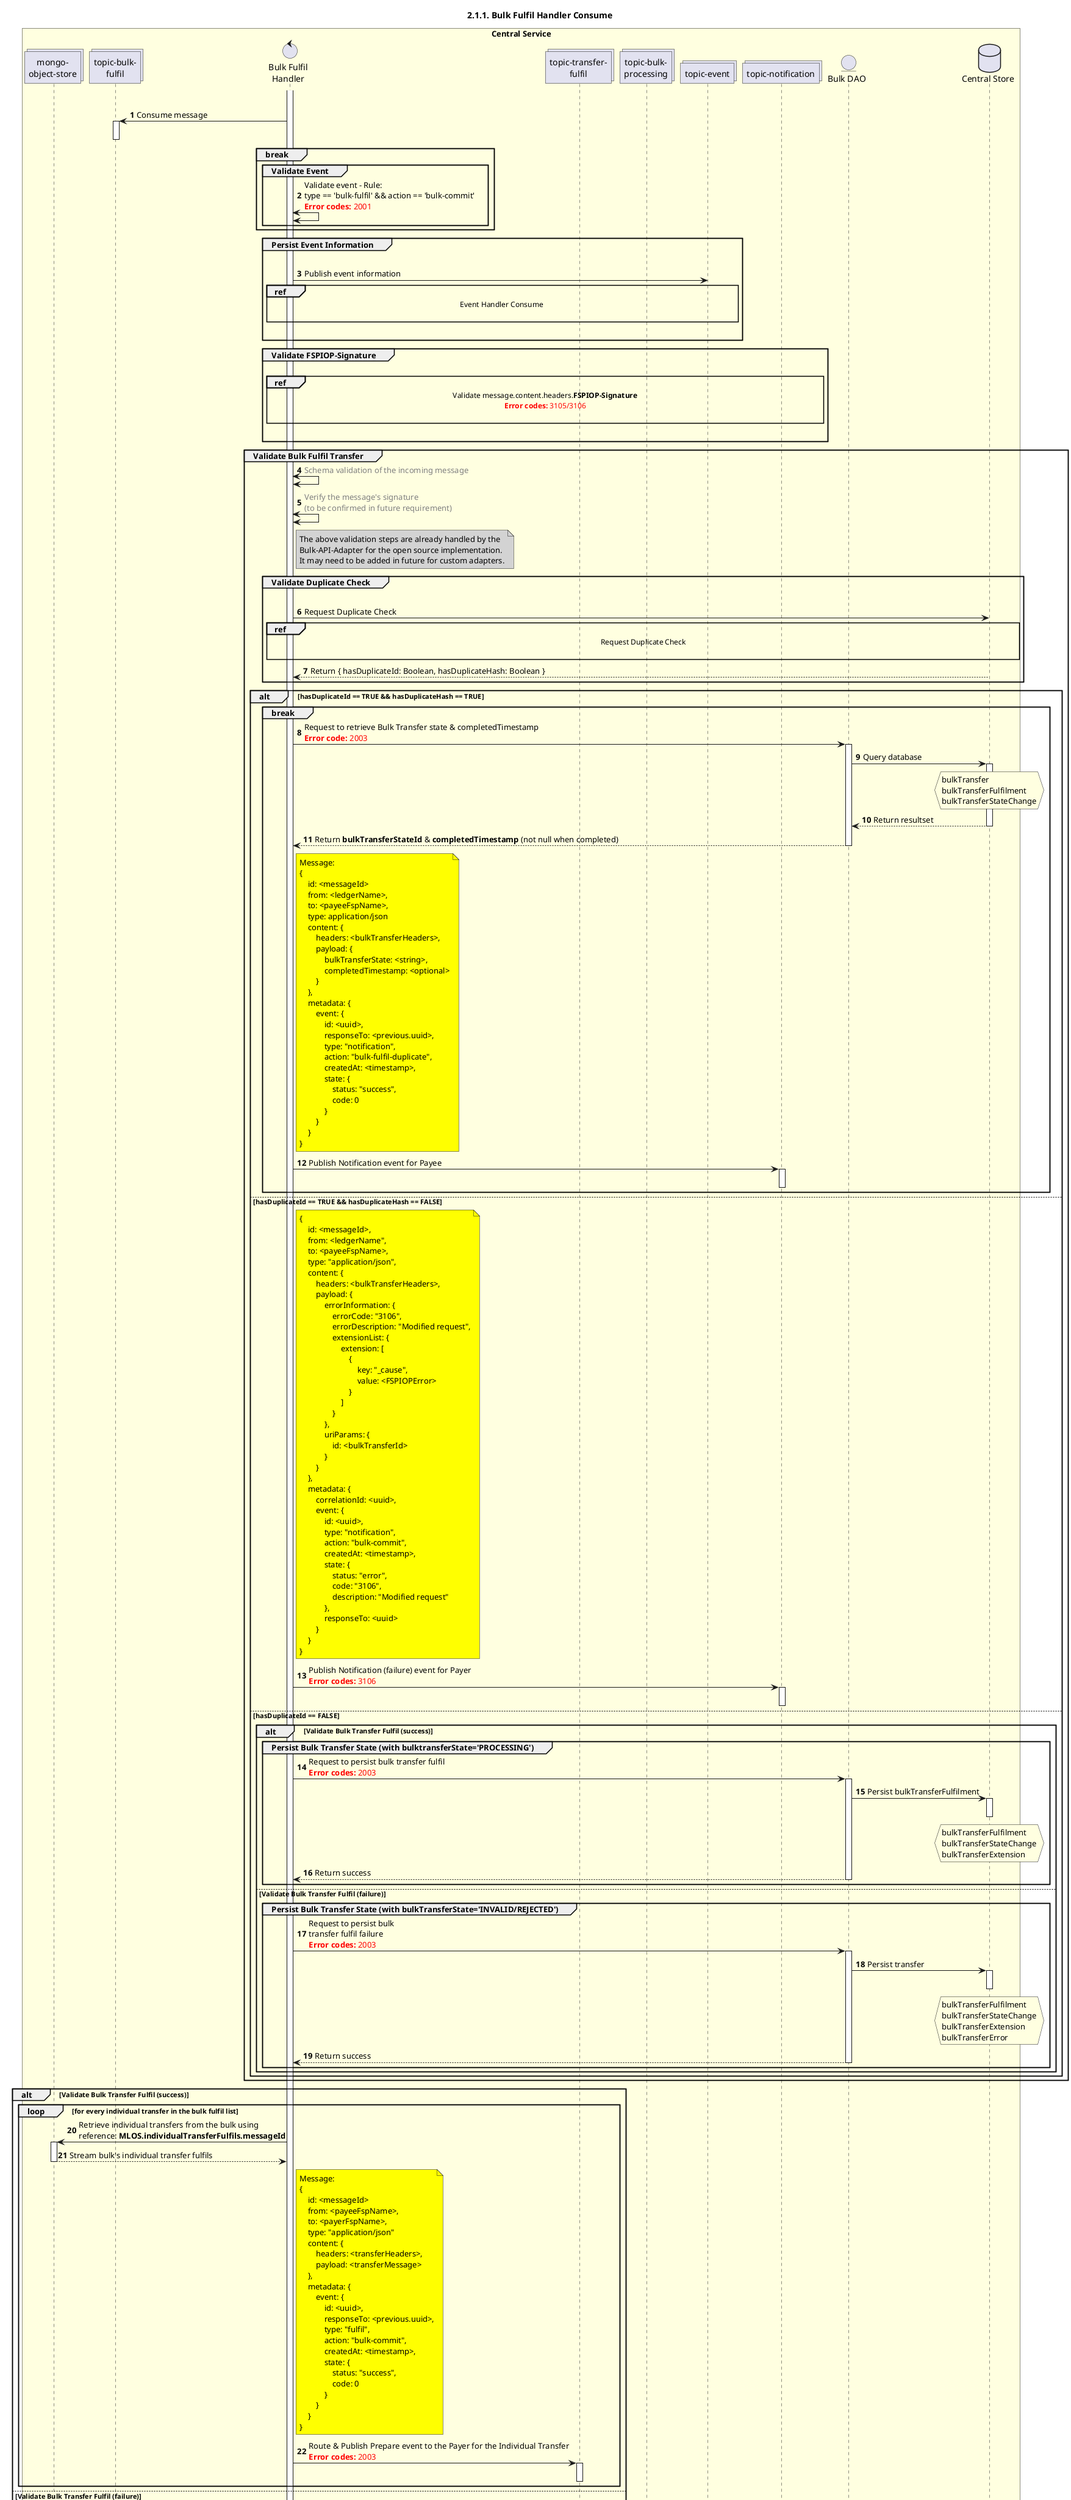 /'*****
 License
 --------------
 Copyright © 2017 Bill & Melinda Gates Foundation
 The Mojaloop files are made available by the Bill & Melinda Gates Foundation under the Apache License, Version 2.0 (the "License") and you may not use these files except in compliance with the License. You may obtain a copy of the License at
 http://www.apache.org/licenses/LICENSE-2.0
 Unless required by applicable law or agreed to in writing, the Mojaloop files are distributed on an "AS IS" BASIS, WITHOUT WARRANTIES OR CONDITIONS OF ANY KIND, either express or implied. See the License for the specific language governing permissions and limitations under the License.
 Contributors
 --------------
 This is the official list of the Mojaloop project contributors for this file.
 Names of the original copyright holders (individuals or organizations)
 should be listed with a '*' in the first column. People who have
 contributed from an organization can be listed under the organization
 that actually holds the copyright for their contributions (see the
 Gates Foundation organization for an example). Those individuals should have
 their names indented and be marked with a '-'. Email address can be added
 optionally within square brackets <email>.
 * Gates Foundation
 - Name Surname <name.surname@gatesfoundation.com>

 * Georgi Georgiev <georgi.georgiev@modusbox.com>
 --------------
 ******'/

@startuml
' declare title
title 2.1.1. Bulk Fulfil Handler Consume

autonumber

' Actor Keys:
'   boundary - APIs/Interfaces, etc
'   collections - Kafka Topics
'   control - Kafka Consumers
'   entity - Database Access Objects
'   database - Database Persistance Store

' declare actors
collections "mongo-\nobject-store" as OBJECT_STORE
collections "topic-bulk-\nfulfil" as TOPIC_BULK_FULFIL
collections "topic-bulk-\nprocessing" as TOPIC_BULK_PROCESSING
control "Bulk Fulfil\nHandler" as BULK_FULF_HANDLER
collections "topic-transfer-\nfulfil" as TOPIC_TRANSFER_FULFIL
collections "topic-event" as TOPIC_EVENTS
collections "topic-notification" as TOPIC_NOTIFICATION
entity "Bulk DAO" as BULK_DAO
database "Central Store" as DB

box "Central Service" #LightYellow
    participant OBJECT_STORE
    participant TOPIC_BULK_FULFIL
    participant BULK_FULF_HANDLER
    participant TOPIC_TRANSFER_FULFIL
    participant TOPIC_BULK_PROCESSING
    participant TOPIC_EVENTS
    participant TOPIC_NOTIFICATION
    participant BULK_DAO
    participant DB
end box

' start flow
activate BULK_FULF_HANDLER
group Bulk Fulfil Handler Consume
    TOPIC_BULK_FULFIL <- BULK_FULF_HANDLER: Consume message
    activate TOPIC_BULK_FULFIL
    deactivate TOPIC_BULK_FULFIL

    break
        group Validate Event
            BULK_FULF_HANDLER <-> BULK_FULF_HANDLER: Validate event - Rule:\ntype == 'bulk-fulfil' && action == 'bulk-commit'\n<color #FF0000><b>Error codes:</b> 2001</color>
        end
    end

    group Persist Event Information
        |||
        BULK_FULF_HANDLER -> TOPIC_EVENTS: Publish event information
        ref over BULK_FULF_HANDLER, TOPIC_EVENTS:  Event Handler Consume \n
        |||
    end

    group Validate FSPIOP-Signature
        |||
        ref over BULK_FULF_HANDLER, TOPIC_NOTIFICATION: Validate message.content.headers.**FSPIOP-Signature**\n<color #FF0000><b>Error codes:</b> 3105/3106</color>\n
        |||
    end

    group Validate Bulk Fulfil Transfer
        BULK_FULF_HANDLER <-> BULK_FULF_HANDLER: <color #gray>Schema validation of the incoming message</color>
        BULK_FULF_HANDLER <-> BULK_FULF_HANDLER: <color #gray>Verify the message's signature</color>\n<color #gray>(to be confirmed in future requirement)</color>
        note right of BULK_FULF_HANDLER #lightgrey
            The above validation steps are already handled by the
            Bulk-API-Adapter for the open source implementation.
            It may need to be added in future for custom adapters.
        end note

        group Validate Duplicate Check
            |||
            BULK_FULF_HANDLER -> DB: Request Duplicate Check
            ref over BULK_FULF_HANDLER, DB:  Request Duplicate Check\n
            DB --> BULK_FULF_HANDLER: Return { hasDuplicateId: Boolean, hasDuplicateHash: Boolean }
        end

        alt hasDuplicateId == TRUE && hasDuplicateHash == TRUE
            break
                BULK_FULF_HANDLER -> BULK_DAO: Request to retrieve Bulk Transfer state & completedTimestamp\n<color #FF0000><b>Error code:</b> 2003</color>
                activate BULK_DAO
                BULK_DAO -> DB: Query database
                hnote over DB #lightyellow
                    bulkTransfer
                    bulkTransferFulfilment
                    bulkTransferStateChange
                end note
                activate DB
                BULK_DAO <-- DB: Return resultset
                deactivate DB
                BULK_DAO --> BULK_FULF_HANDLER: Return **bulkTransferStateId** & **completedTimestamp** (not null when completed)
                deactivate BULK_DAO

                note right of BULK_FULF_HANDLER #yellow
                    Message:
                    {
                        id: <messageId>
                        from: <ledgerName>,
                        to: <payeeFspName>,
                        type: application/json
                        content: {
                            headers: <bulkTransferHeaders>,
                            payload: {
                                bulkTransferState: <string>,
                                completedTimestamp: <optional>
                            }
                        },
                        metadata: {
                            event: {
                                id: <uuid>,
                                responseTo: <previous.uuid>,
                                type: "notification",
                                action: "bulk-fulfil-duplicate",
                                createdAt: <timestamp>,
                                state: {
                                    status: "success",
                                    code: 0
                                }
                            }
                        }
                    }
                end note
                BULK_FULF_HANDLER -> TOPIC_NOTIFICATION: Publish Notification event for Payee
                activate TOPIC_NOTIFICATION
                deactivate TOPIC_NOTIFICATION
            end
        else hasDuplicateId == TRUE && hasDuplicateHash == FALSE
            note right of BULK_FULF_HANDLER #yellow
                {
                    id: <messageId>,
                    from: <ledgerName",
                    to: <payeeFspName>,
                    type: "application/json",
                    content: {
                        headers: <bulkTransferHeaders>,
                        payload: {
                            errorInformation: {
                                errorCode: "3106",
                                errorDescription: "Modified request",
                                extensionList: {
                                    extension: [
                                        {
                                            key: "_cause",
                                            value: <FSPIOPError>
                                        }
                                    ]
                                }
                            },
                            uriParams: {
                                id: <bulkTransferId>
                            }
                        }
                    },
                    metadata: {
                        correlationId: <uuid>,
                        event: {
                            id: <uuid>,
                            type: "notification",
                            action: "bulk-commit",
                            createdAt: <timestamp>,
                            state: {
                                status: "error",
                                code: "3106",
                                description: "Modified request"
                            },
                            responseTo: <uuid>
                        }
                    }
                }
            end note
            BULK_FULF_HANDLER -> TOPIC_NOTIFICATION: Publish Notification (failure) event for Payer\n<color #FF0000><b>Error codes:</b> 3106</color>
            activate TOPIC_NOTIFICATION
            deactivate TOPIC_NOTIFICATION
        else hasDuplicateId == FALSE
            alt Validate Bulk Transfer Fulfil (success)
                group Persist Bulk Transfer State (with bulktransferState='PROCESSING')
                    BULK_FULF_HANDLER -> BULK_DAO: Request to persist bulk transfer fulfil\n<color #FF0000><b>Error codes:</b> 2003</color>
                    activate BULK_DAO
                    BULK_DAO -> DB: Persist bulkTransferFulfilment
                    hnote over DB #lightyellow
                        bulkTransferFulfilment
                        bulkTransferStateChange
                        bulkTransferExtension
                    end note
                    activate DB
                    deactivate DB
                    BULK_DAO --> BULK_FULF_HANDLER: Return success
                    deactivate BULK_DAO
                end
            else Validate Bulk Transfer Fulfil (failure)
                group Persist Bulk Transfer State (with bulkTransferState='INVALID/REJECTED')
                    BULK_FULF_HANDLER -> BULK_DAO: Request to persist bulk\ntransfer fulfil failure\n<color #FF0000><b>Error codes:</b> 2003</color>
                    activate BULK_DAO
                    BULK_DAO -> DB: Persist transfer
                    hnote over DB #lightyellow
                        bulkTransferFulfilment
                        bulkTransferStateChange
                        bulkTransferExtension
                        bulkTransferError
                    end note
                    activate DB
                    deactivate DB
                    BULK_DAO --> BULK_FULF_HANDLER: Return success
                    deactivate BULK_DAO
                end
            end
        end
    end
    alt Validate Bulk Transfer Fulfil (success)
        loop for every individual transfer in the bulk fulfil list
            BULK_FULF_HANDLER -> OBJECT_STORE: Retrieve individual transfers from the bulk using\nreference: **MLOS.individualTransferFulfils.messageId**
            activate OBJECT_STORE
            OBJECT_STORE --> BULK_FULF_HANDLER: Stream bulk's individual transfer fulfils
            deactivate OBJECT_STORE

            note right of BULK_FULF_HANDLER #yellow
                Message:
                {
                    id: <messageId>
                    from: <payeeFspName>,
                    to: <payerFspName>,
                    type: "application/json"
                    content: {
                        headers: <transferHeaders>,
                        payload: <transferMessage>
                    },
                    metadata: {
                        event: {
                            id: <uuid>,
                            responseTo: <previous.uuid>,
                            type: "fulfil",
                            action: "bulk-commit",
                            createdAt: <timestamp>,
                            state: {
                                status: "success",
                                code: 0
                            }
                        }
                    }
                }
            end note
            BULK_FULF_HANDLER -> TOPIC_TRANSFER_FULFIL: Route & Publish Prepare event to the Payer for the Individual Transfer\n<color #FF0000><b>Error codes:</b> 2003</color>
            activate TOPIC_TRANSFER_FULFIL
            deactivate TOPIC_TRANSFER_FULFIL
        end
    else Validate Bulk Transfer Fulfil (failure)
        loop for every individual transfer in the bulk fulfil list
            BULK_FULF_HANDLER -> OBJECT_STORE: Retrieve individual transfers from the bulk using\nreference: **MLOS.individualTransferFulfils.messageId**
            activate OBJECT_STORE
            OBJECT_STORE --> BULK_FULF_HANDLER: Stream bulk's individual transfer fulfils
            deactivate OBJECT_STORE

            note right of BULK_FULF_HANDLER #yellow
                Message:
                {
                    id: <messageId>
                    from: <payeeFspName>,
                    to: <payerFspName>,
                    type: "application/json"
                    content: {
                        headers: <transferHeaders>,
                        payload: "errorInformation": {
                            "errorCode": <possible codes: [3100]>
                            "errorDescription": "<description>",
                        }
                    },
                    metadata: {
                        event: {
                            id: <uuid>,
                            responseTo: <previous.uuid>,
                            type: "fulfil",
                            action: "bulk-abort",
                            createdAt: <timestamp>,
                            state: {
                                status: "success",
                                code: 0
                            }
                        }
                    }
                }
            end note
            BULK_FULF_HANDLER -> TOPIC_TRANSFER_FULFIL: Publish fulfil bulk aborts \n<color #FF0000><b>Error codes:</b> 2003</color>
            activate TOPIC_TRANSFER_FULFIL
            deactivate TOPIC_TRANSFER_FULFIL
    end
end
deactivate BULK_FULF_HANDLER
@enduml

